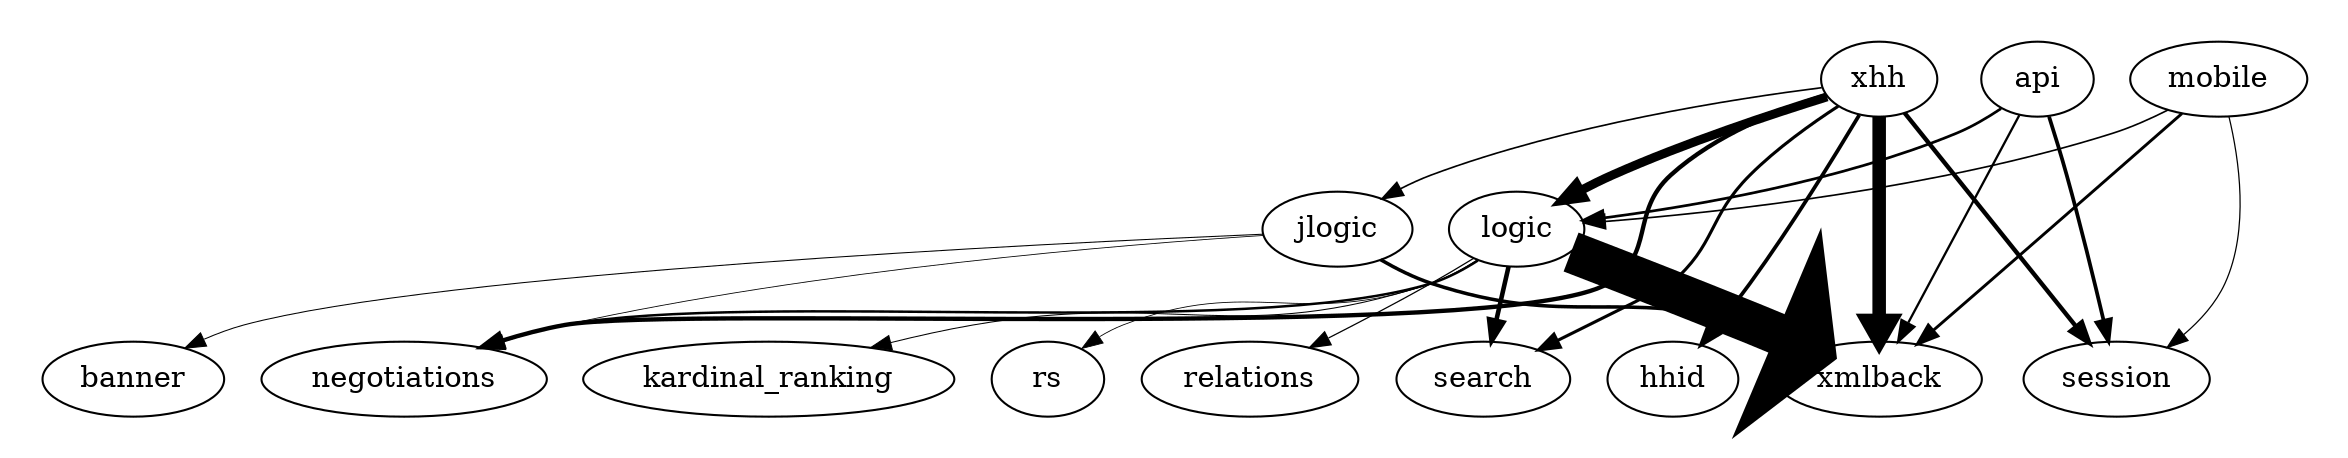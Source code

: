 digraph {
  subgraph cluster_frontik {
    xhh; api; mobile;
    style="invis";
  }
  subgraph cluster_logic {
    logic; jlogic;
    style="invis";
  }
  subgraph cluster_backend {
    xmlback; search; session; negotiations; hhid; relations; rs; kardinal_ranking; banner;
    style="invis";
  }
  logic -> xmlback [weight="28580888", penwidth=20];
  xhh -> xmlback [weight="18604127", penwidth=6.5];
  xhh -> logic [weight="6195848", penwidth=4.3];
  logic -> search [weight="3112638", penwidth=2.2];
  xhh -> session [weight="2982341", penwidth=2.1];
  xhh -> negotiations [weight="2982028", penwidth=2.1];
  xhh -> hhid [weight="2606993", penwidth=1.8];
  api -> session [weight="2570363", penwidth=1.8];
  jlogic -> xmlback [weight="2462359", penwidth=1.7];
  xhh -> search [weight="2106491", penwidth=1.5];
  mobile -> xmlback [weight="1990038", penwidth=1.4];
  api -> logic [weight="1877244", penwidth=1.3];
  logic -> negotiations [weight="1753218", penwidth=1.2];
  api -> xmlback [weight="1574582", penwidth=1.1];
  xhh -> jlogic [weight="1194154", penwidth=0.8];
  mobile -> logic [weight="1112142", penwidth=0.8];
  mobile -> session [weight="891016", penwidth=0.6];
  logic -> relations [weight="856409", penwidth=0.6];
  jlogic -> banner [weight="713752", penwidth=0.5];
  logic -> kardinal_ranking [weight="701466", penwidth=0.5];
  logic -> rs [weight="592753", penwidth=0.4];
  jlogic -> negotiations [weight="577562", penwidth=0.4];
}
